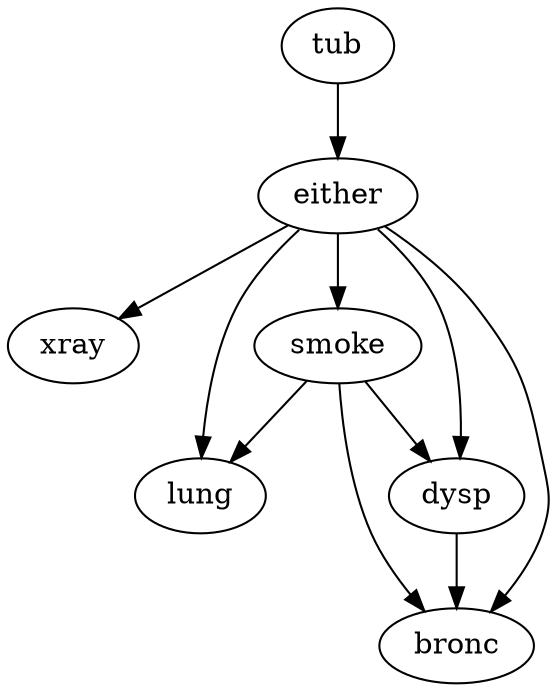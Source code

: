 digraph G {
    "either" -> "xray";
    "smoke" -> "lung";
    "either" -> "lung";
    "smoke" -> "bronc";
    "either" -> "bronc";
    "dysp" -> "bronc";
    "smoke" -> "dysp";
    "either" -> "dysp";
    "either" -> "smoke";
    "tub" -> "either";
}
